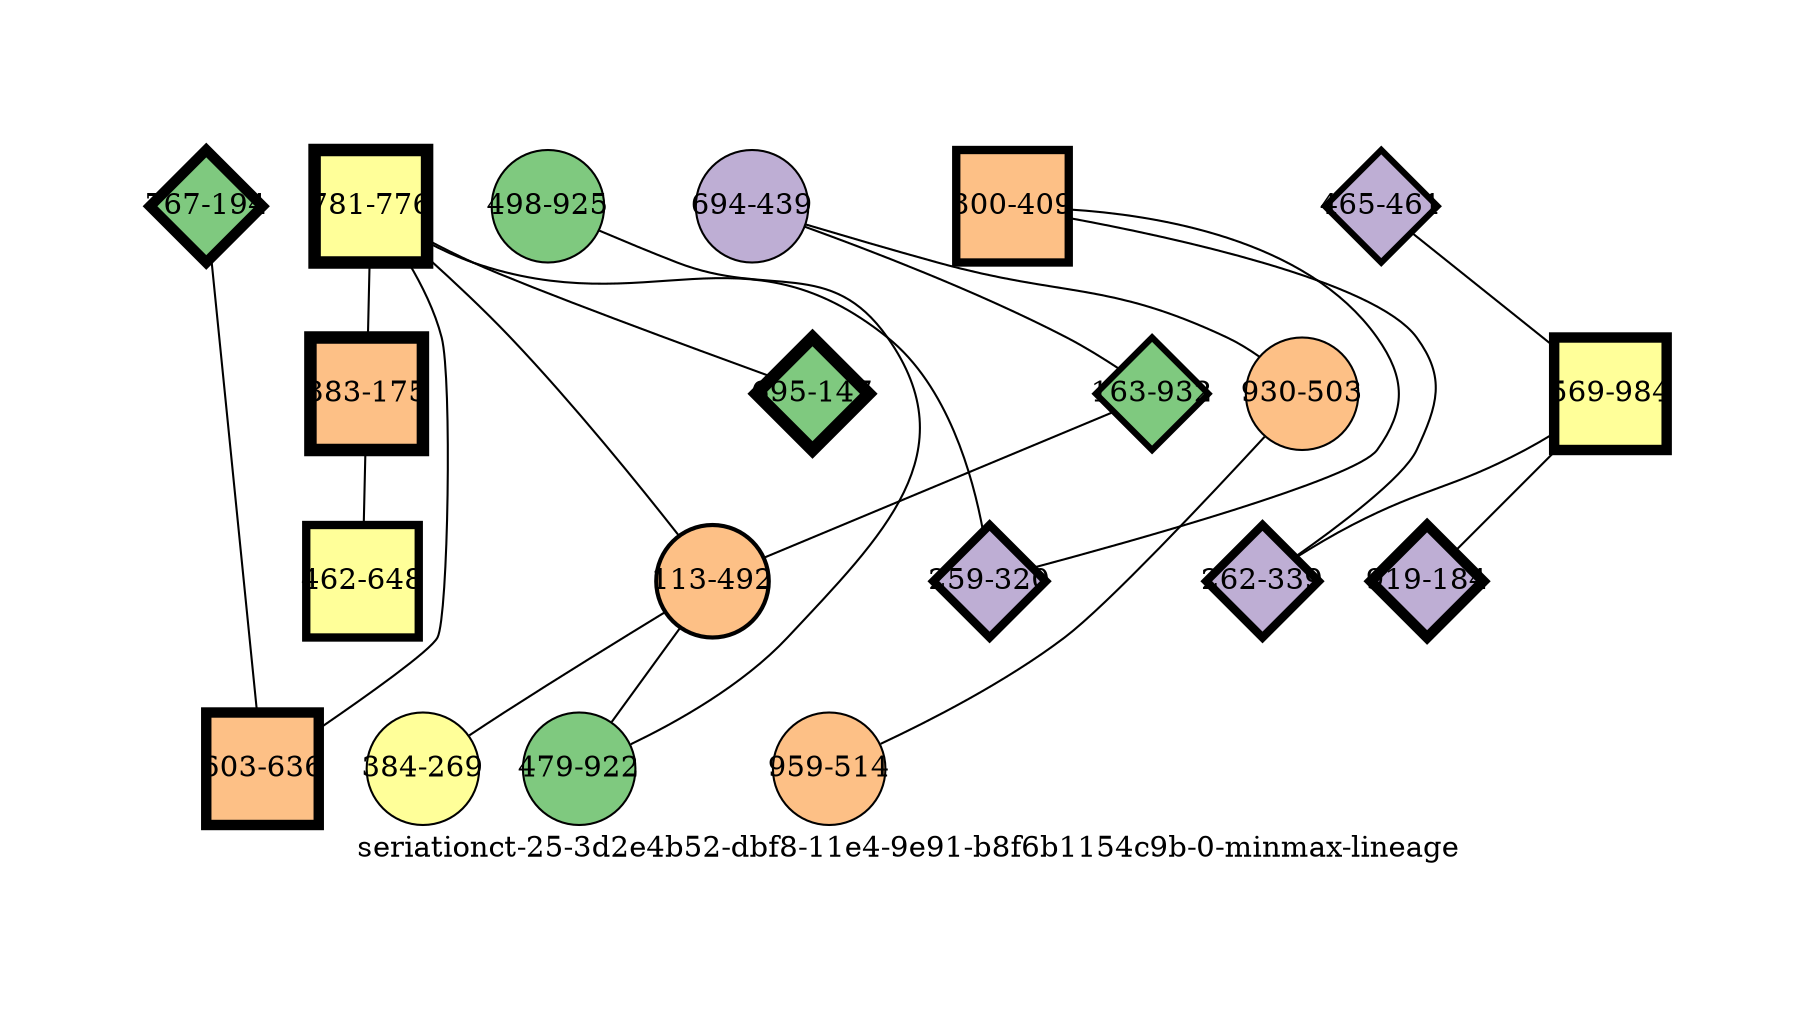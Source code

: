 strict graph "seriationct-25-3d2e4b52-dbf8-11e4-9e91-b8f6b1154c9b-0-minmax-lineage" {
labelloc=b;
ratio=auto;
pad="1.0";
label="seriationct-25-3d2e4b52-dbf8-11e4-9e91-b8f6b1154c9b-0-minmax-lineage";
node [width="0.75", style=filled, fixedsize=true, height="0.75", shape=circle, label=""];
0 [xCoordinate="776.0", appears_in_slice=6, yCoordinate="781.0", colorscheme=accent6, lineage_id=1, short_label="781-776", label="781-776", shape=square, cluster_id=3, fillcolor=4, size="500.0", id=0, penwidth="6.0"];
1 [xCoordinate="461.0", appears_in_slice=3, yCoordinate="465.0", colorscheme=accent6, lineage_id=2, short_label="465-461", label="465-461", shape=diamond, cluster_id=1, fillcolor=2, size="500.0", id=1, penwidth="3.0"];
2 [xCoordinate="439.0", appears_in_slice=1, yCoordinate="694.0", colorscheme=accent6, lineage_id=0, short_label="694-439", label="694-439", shape=circle, cluster_id=1, fillcolor=2, size="500.0", id=2, penwidth="1.0"];
3 [xCoordinate="932.0", appears_in_slice=3, yCoordinate="163.0", colorscheme=accent6, lineage_id=2, short_label="163-932", label="163-932", shape=diamond, cluster_id=0, fillcolor=1, size="500.0", id=9, penwidth="3.0"];
4 [xCoordinate="194.0", appears_in_slice=5, yCoordinate="767.0", colorscheme=accent6, lineage_id=2, short_label="767-194", label="767-194", shape=diamond, cluster_id=0, fillcolor=1, size="500.0", id=4, penwidth="5.0"];
5 [xCoordinate="147.0", appears_in_slice=6, yCoordinate="695.0", colorscheme=accent6, lineage_id=2, short_label="695-147", label="695-147", shape=diamond, cluster_id=0, fillcolor=1, size="500.0", id=5, penwidth="6.0"];
6 [xCoordinate="984.0", appears_in_slice=5, yCoordinate="569.0", colorscheme=accent6, lineage_id=1, short_label="569-984", label="569-984", shape=square, cluster_id=3, fillcolor=4, size="500.0", id=15, penwidth="5.0"];
7 [xCoordinate="636.0", appears_in_slice=5, yCoordinate="603.0", colorscheme=accent6, lineage_id=1, short_label="603-636", label="603-636", shape=square, cluster_id=2, fillcolor=3, size="500.0", id=7, penwidth="5.0"];
8 [xCoordinate="925.0", appears_in_slice=1, yCoordinate="498.0", colorscheme=accent6, lineage_id=0, short_label="498-925", label="498-925", shape=circle, cluster_id=0, fillcolor=1, size="500.0", id=8, penwidth="1.0"];
9 [xCoordinate="175.0", appears_in_slice=6, yCoordinate="383.0", colorscheme=accent6, lineage_id=1, short_label="383-175", label="383-175", shape=square, cluster_id=2, fillcolor=3, size="500.0", id=10, penwidth="6.0"];
10 [xCoordinate="409.0", appears_in_slice=4, yCoordinate="300.0", colorscheme=accent6, lineage_id=1, short_label="300-409", label="300-409", shape=square, cluster_id=2, fillcolor=3, size="500.0", id=11, penwidth="4.0"];
11 [xCoordinate="339.0", appears_in_slice=4, yCoordinate="262.0", colorscheme=accent6, lineage_id=2, short_label="262-339", label="262-339", shape=diamond, cluster_id=1, fillcolor=2, size="500.0", id=12, penwidth="4.0"];
12 [xCoordinate="184.0", appears_in_slice=5, yCoordinate="919.0", colorscheme=accent6, lineage_id=2, short_label="919-184", label="919-184", shape=diamond, cluster_id=1, fillcolor=2, size="500.0", id=6, penwidth="5.0"];
13 [xCoordinate="492.0", appears_in_slice=2, yCoordinate="113.0", colorscheme=accent6, lineage_id=0, short_label="113-492", label="113-492", shape=circle, cluster_id=2, fillcolor=3, size="500.0", id=13, penwidth="2.0"];
14 [xCoordinate="320.0", appears_in_slice=4, yCoordinate="259.0", colorscheme=accent6, lineage_id=2, short_label="259-320", label="259-320", shape=diamond, cluster_id=1, fillcolor=2, size="500.0", id=14, penwidth="4.0"];
15 [xCoordinate="503.0", appears_in_slice=1, yCoordinate="930.0", colorscheme=accent6, lineage_id=0, short_label="930-503", label="930-503", shape=circle, cluster_id=2, fillcolor=3, size="500.0", id=3, penwidth="1.0"];
16 [xCoordinate="514.0", appears_in_slice=1, yCoordinate="959.0", colorscheme=accent6, lineage_id=0, short_label="959-514", label="959-514", shape=circle, cluster_id=2, fillcolor=3, size="500.0", id=16, penwidth="1.0"];
17 [xCoordinate="922.0", appears_in_slice=1, yCoordinate="479.0", colorscheme=accent6, lineage_id=0, short_label="479-922", label="479-922", shape=circle, cluster_id=0, fillcolor=1, size="500.0", id=17, penwidth="1.0"];
18 [xCoordinate="648.0", appears_in_slice=4, yCoordinate="462.0", colorscheme=accent6, lineage_id=1, short_label="462-648", label="462-648", shape=square, cluster_id=3, fillcolor=4, size="500.0", id=19, penwidth="4.0"];
19 [xCoordinate="269.0", appears_in_slice=1, yCoordinate="384.0", colorscheme=accent6, lineage_id=0, short_label="384-269", label="384-269", shape=circle, cluster_id=3, fillcolor=4, size="500.0", id=18, penwidth="1.0"];
0 -- 9  [inverseweight="2.12024353329", weight="0.471643933492"];
0 -- 13  [inverseweight="1.54019043845", weight="0.649270359712"];
0 -- 5  [inverseweight="1.81237950909", weight="0.551760817746"];
0 -- 14  [inverseweight="1.90107197453", weight="0.526019011063"];
0 -- 7  [inverseweight="1.42783730097", weight="0.700359907476"];
1 -- 6  [inverseweight="3.11274338519", weight="0.321260019299"];
2 -- 3  [inverseweight="2.82698008129", weight="0.353734363612"];
2 -- 15  [inverseweight="9.00353007582", weight="0.111067547015"];
3 -- 13  [inverseweight="2.53178350102", weight="0.394978480426"];
4 -- 7  [inverseweight="26.1354186745", weight="0.0382622529394"];
6 -- 11  [inverseweight="2.66311820646", weight="0.37549966711"];
6 -- 12  [inverseweight="1.91820248288", weight="0.521321397988"];
8 -- 17  [inverseweight="30.6569669742", weight="0.0326190128606"];
9 -- 18  [inverseweight="2.77932227485", weight="0.359799944414"];
10 -- 11  [inverseweight="22.0112726581", weight="0.0454312667664"];
10 -- 14  [inverseweight="5.06110206362", weight="0.197585424564"];
13 -- 17  [inverseweight="1.69644620677", weight="0.589467556359"];
13 -- 19  [inverseweight="1.23176624249", weight="0.811842349228"];
15 -- 16  [inverseweight="19.462473604", weight="0.0513809303147"];
}

